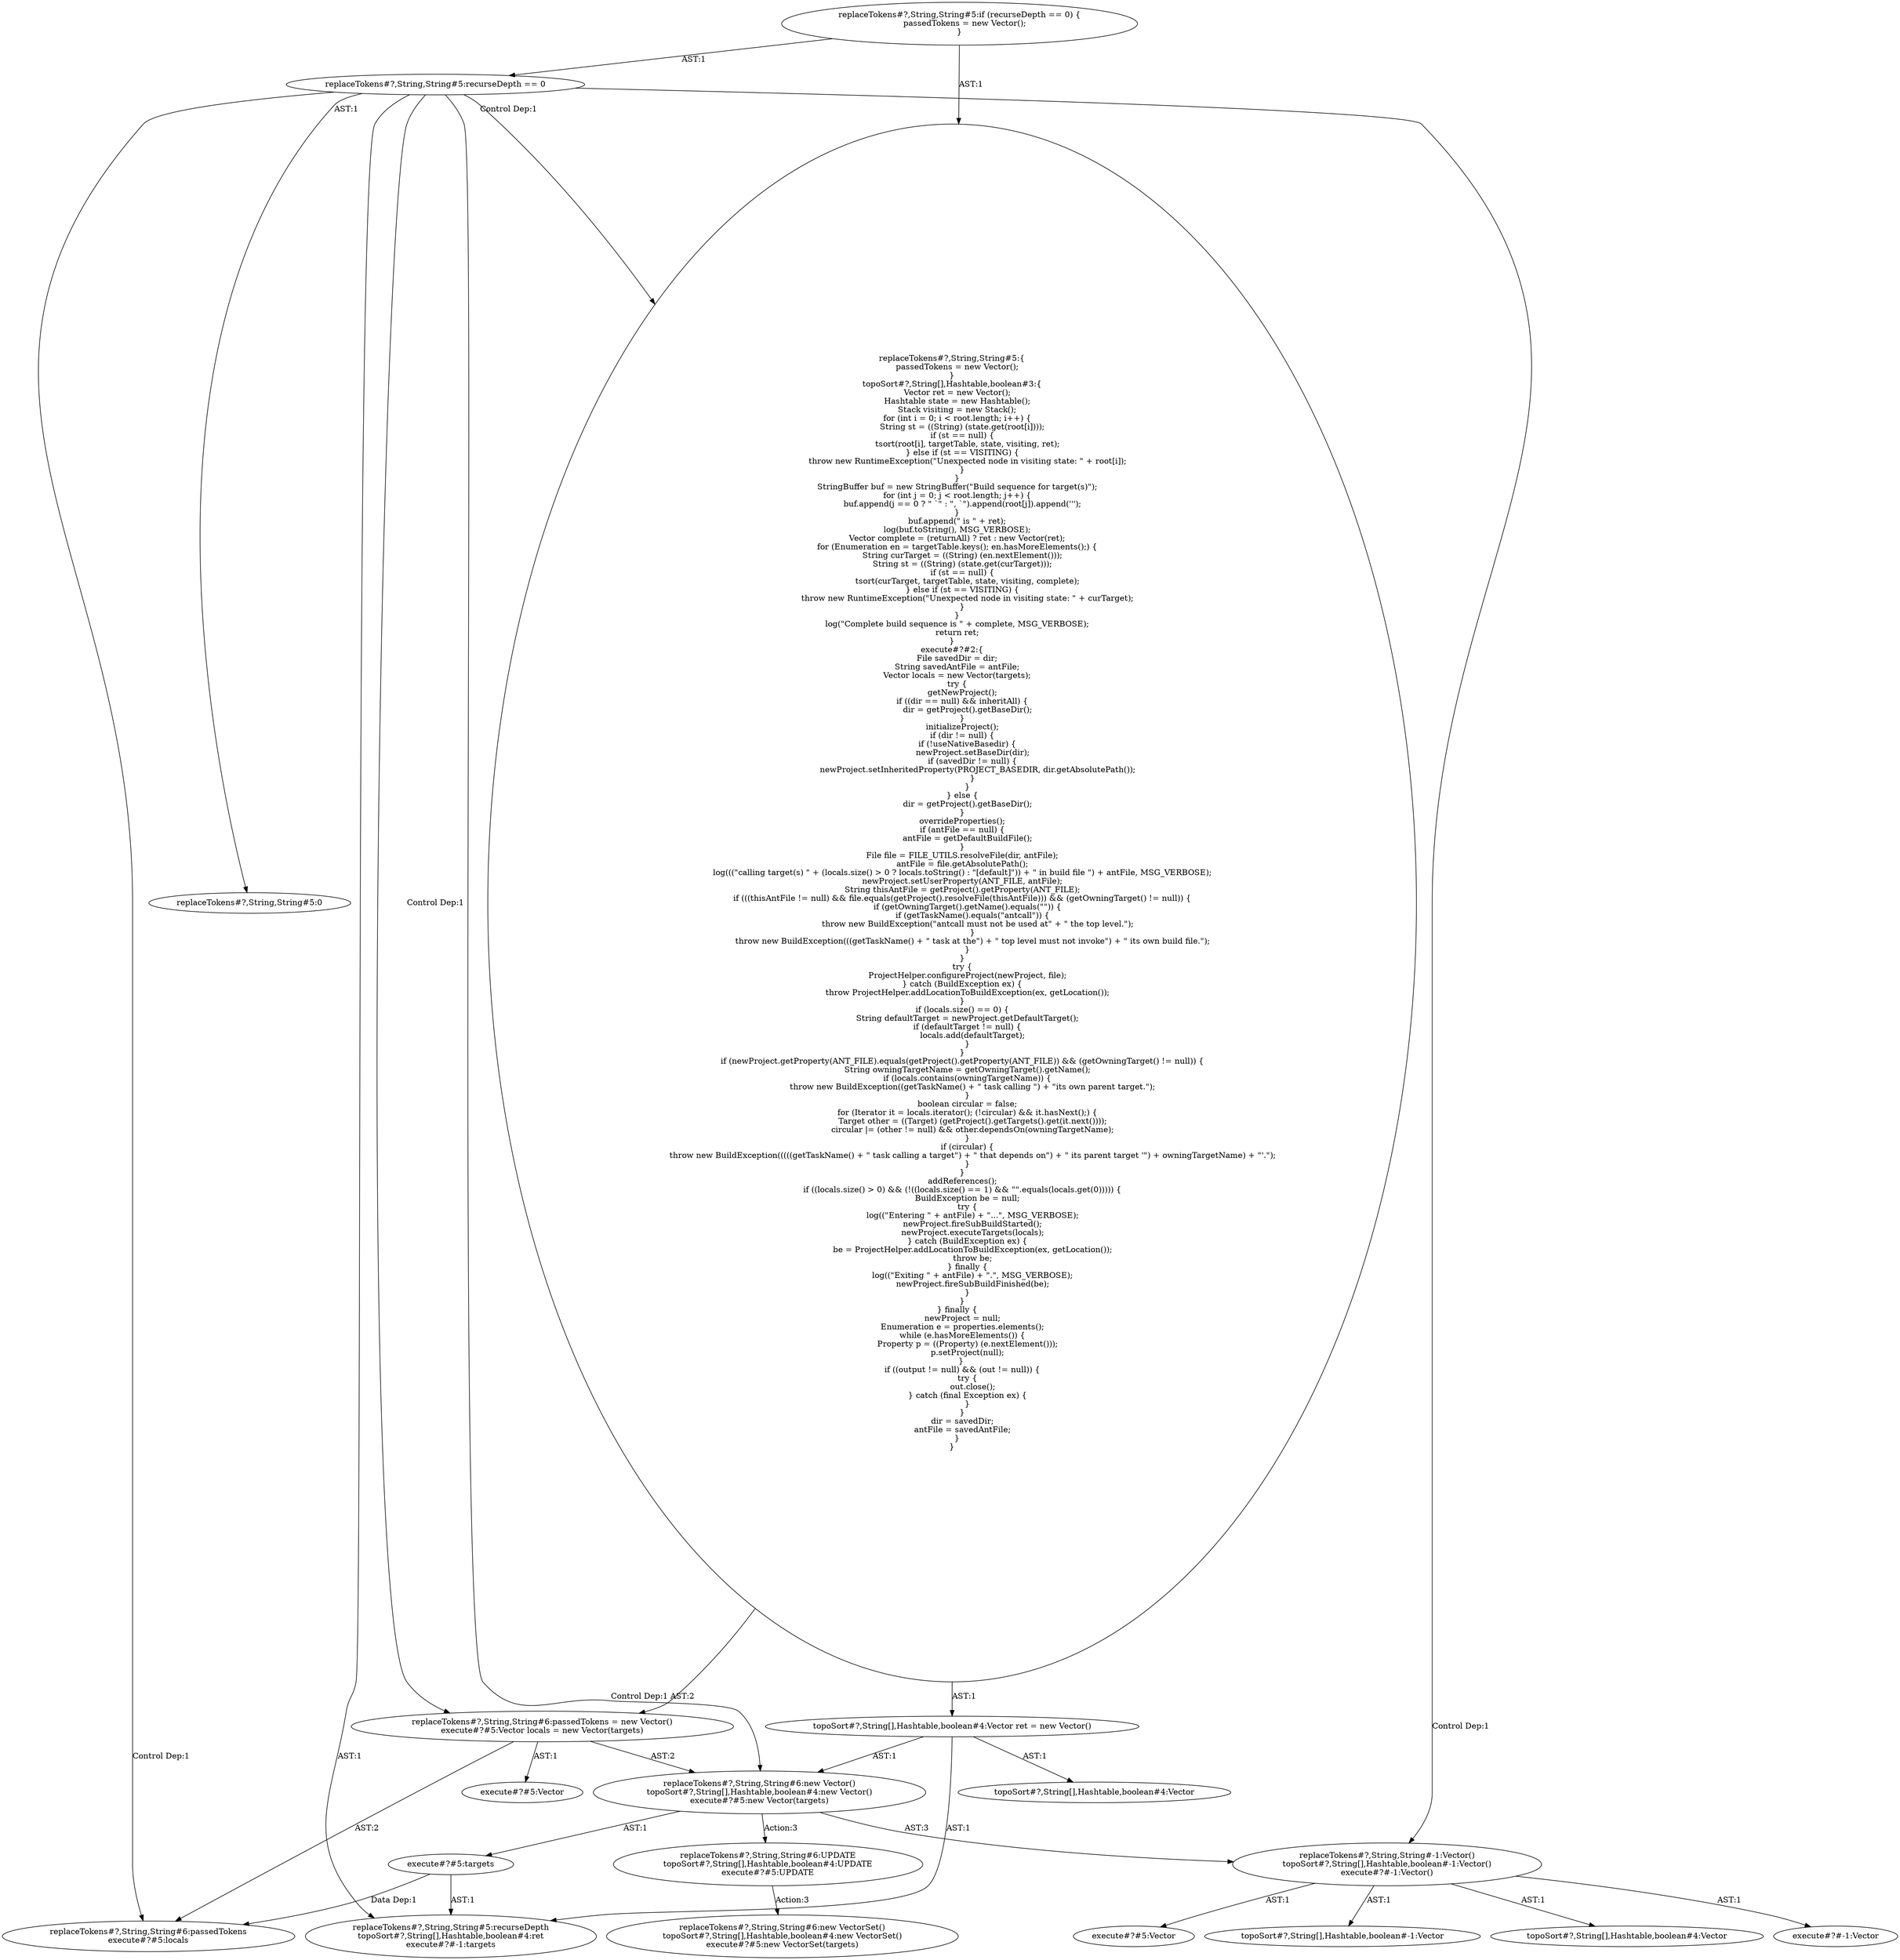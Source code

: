 digraph "Pattern" {
0 [label="replaceTokens#?,String,String#6:UPDATE
topoSort#?,String[],Hashtable,boolean#4:UPDATE
execute#?#5:UPDATE" shape=ellipse]
1 [label="replaceTokens#?,String,String#6:new Vector()
topoSort#?,String[],Hashtable,boolean#4:new Vector()
execute#?#5:new Vector(targets)" shape=ellipse]
2 [label="replaceTokens#?,String,String#5:recurseDepth == 0" shape=ellipse]
3 [label="replaceTokens#?,String,String#5:if (recurseDepth == 0) \{
    passedTokens = new Vector();
\}" shape=ellipse]
4 [label="replaceTokens#?,String,String#5:recurseDepth
topoSort#?,String[],Hashtable,boolean#4:ret
execute#?#-1:targets" shape=ellipse]
5 [label="replaceTokens#?,String,String#5:0" shape=ellipse]
6 [label="replaceTokens#?,String,String#5:\{
    passedTokens = new Vector();
\}
topoSort#?,String[],Hashtable,boolean#3:\{
    Vector ret = new Vector();
    Hashtable state = new Hashtable();
    Stack visiting = new Stack();
    for (int i = 0; i < root.length; i++) \{
        String st = ((String) (state.get(root[i])));
        if (st == null) \{
            tsort(root[i], targetTable, state, visiting, ret);
        \} else if (st == VISITING) \{
            throw new RuntimeException(\"Unexpected node in visiting state: \" + root[i]);
        \}
    \}
    StringBuffer buf = new StringBuffer(\"Build sequence for target(s)\");
    for (int j = 0; j < root.length; j++) \{
        buf.append(j == 0 ? \" `\" : \", `\").append(root[j]).append('\'');
    \}
    buf.append(\" is \" + ret);
    log(buf.toString(), MSG_VERBOSE);
    Vector complete = (returnAll) ? ret : new Vector(ret);
    for (Enumeration en = targetTable.keys(); en.hasMoreElements();) \{
        String curTarget = ((String) (en.nextElement()));
        String st = ((String) (state.get(curTarget)));
        if (st == null) \{
            tsort(curTarget, targetTable, state, visiting, complete);
        \} else if (st == VISITING) \{
            throw new RuntimeException(\"Unexpected node in visiting state: \" + curTarget);
        \}
    \}
    log(\"Complete build sequence is \" + complete, MSG_VERBOSE);
    return ret;
\}
execute#?#2:\{
    File savedDir = dir;
    String savedAntFile = antFile;
    Vector locals = new Vector(targets);
    try \{
        getNewProject();
        if ((dir == null) && inheritAll) \{
            dir = getProject().getBaseDir();
        \}
        initializeProject();
        if (dir != null) \{
            if (!useNativeBasedir) \{
                newProject.setBaseDir(dir);
                if (savedDir != null) \{
                    newProject.setInheritedProperty(PROJECT_BASEDIR, dir.getAbsolutePath());
                \}
            \}
        \} else \{
            dir = getProject().getBaseDir();
        \}
        overrideProperties();
        if (antFile == null) \{
            antFile = getDefaultBuildFile();
        \}
        File file = FILE_UTILS.resolveFile(dir, antFile);
        antFile = file.getAbsolutePath();
        log(((\"calling target(s) \" + (locals.size() > 0 ? locals.toString() : \"[default]\")) + \" in build file \") + antFile, MSG_VERBOSE);
        newProject.setUserProperty(ANT_FILE, antFile);
        String thisAntFile = getProject().getProperty(ANT_FILE);
        if (((thisAntFile != null) && file.equals(getProject().resolveFile(thisAntFile))) && (getOwningTarget() != null)) \{
            if (getOwningTarget().getName().equals(\"\")) \{
                if (getTaskName().equals(\"antcall\")) \{
                    throw new BuildException(\"antcall must not be used at\" + \" the top level.\");
                \}
                throw new BuildException(((getTaskName() + \" task at the\") + \" top level must not invoke\") + \" its own build file.\");
            \}
        \}
        try \{
            ProjectHelper.configureProject(newProject, file);
        \} catch (BuildException ex) \{
            throw ProjectHelper.addLocationToBuildException(ex, getLocation());
        \}
        if (locals.size() == 0) \{
            String defaultTarget = newProject.getDefaultTarget();
            if (defaultTarget != null) \{
                locals.add(defaultTarget);
            \}
        \}
        if (newProject.getProperty(ANT_FILE).equals(getProject().getProperty(ANT_FILE)) && (getOwningTarget() != null)) \{
            String owningTargetName = getOwningTarget().getName();
            if (locals.contains(owningTargetName)) \{
                throw new BuildException((getTaskName() + \" task calling \") + \"its own parent target.\");
            \}
            boolean circular = false;
            for (Iterator it = locals.iterator(); (!circular) && it.hasNext();) \{
                Target other = ((Target) (getProject().getTargets().get(it.next())));
                circular |= (other != null) && other.dependsOn(owningTargetName);
            \}
            if (circular) \{
                throw new BuildException(((((getTaskName() + \" task calling a target\") + \" that depends on\") + \" its parent target \'\") + owningTargetName) + \"\'.\");
            \}
        \}
        addReferences();
        if ((locals.size() > 0) && (!((locals.size() == 1) && \"\".equals(locals.get(0))))) \{
            BuildException be = null;
            try \{
                log((\"Entering \" + antFile) + \"...\", MSG_VERBOSE);
                newProject.fireSubBuildStarted();
                newProject.executeTargets(locals);
            \} catch (BuildException ex) \{
                be = ProjectHelper.addLocationToBuildException(ex, getLocation());
                throw be;
            \} finally \{
                log((\"Exiting \" + antFile) + \".\", MSG_VERBOSE);
                newProject.fireSubBuildFinished(be);
            \}
        \}
    \} finally \{
        newProject = null;
        Enumeration e = properties.elements();
        while (e.hasMoreElements()) \{
            Property p = ((Property) (e.nextElement()));
            p.setProject(null);
        \} 
        if ((output != null) && (out != null)) \{
            try \{
                out.close();
            \} catch (final Exception ex) \{
            \}
        \}
        dir = savedDir;
        antFile = savedAntFile;
    \}
\}" shape=ellipse]
7 [label="replaceTokens#?,String,String#6:passedTokens = new Vector()
execute#?#5:Vector locals = new Vector(targets)" shape=ellipse]
8 [label="replaceTokens#?,String,String#6:passedTokens
execute#?#5:locals" shape=ellipse]
9 [label="replaceTokens#?,String,String#-1:Vector()
topoSort#?,String[],Hashtable,boolean#-1:Vector()
execute#?#-1:Vector()" shape=ellipse]
10 [label="replaceTokens#?,String,String#6:new VectorSet()
topoSort#?,String[],Hashtable,boolean#4:new VectorSet()
execute#?#5:new VectorSet(targets)" shape=ellipse]
11 [label="topoSort#?,String[],Hashtable,boolean#4:Vector ret = new Vector()" shape=ellipse]
12 [label="topoSort#?,String[],Hashtable,boolean#-1:Vector" shape=ellipse]
13 [label="topoSort#?,String[],Hashtable,boolean#4:Vector" shape=ellipse]
14 [label="topoSort#?,String[],Hashtable,boolean#4:Vector" shape=ellipse]
15 [label="execute#?#5:targets" shape=ellipse]
16 [label="execute#?#-1:Vector" shape=ellipse]
17 [label="execute#?#5:Vector" shape=ellipse]
18 [label="execute#?#5:Vector" shape=ellipse]
0 -> 10 [label="Action:3"];
1 -> 0 [label="Action:3"];
1 -> 9 [label="AST:3"];
1 -> 15 [label="AST:1"];
2 -> 1 [label="Control Dep:1"];
2 -> 4 [label="AST:1"];
2 -> 5 [label="AST:1"];
2 -> 6 [label="Control Dep:1"];
2 -> 7 [label="Control Dep:1"];
2 -> 8 [label="Control Dep:1"];
2 -> 9 [label="Control Dep:1"];
3 -> 2 [label="AST:1"];
3 -> 6 [label="AST:1"];
6 -> 7 [label="AST:2"];
6 -> 11 [label="AST:1"];
7 -> 1 [label="AST:2"];
7 -> 8 [label="AST:2"];
7 -> 17 [label="AST:1"];
9 -> 12 [label="AST:1"];
9 -> 13 [label="AST:1"];
9 -> 16 [label="AST:1"];
9 -> 18 [label="AST:1"];
11 -> 4 [label="AST:1"];
11 -> 14 [label="AST:1"];
11 -> 1 [label="AST:1"];
15 -> 4 [label="AST:1"];
15 -> 8 [label="Data Dep:1"];
}